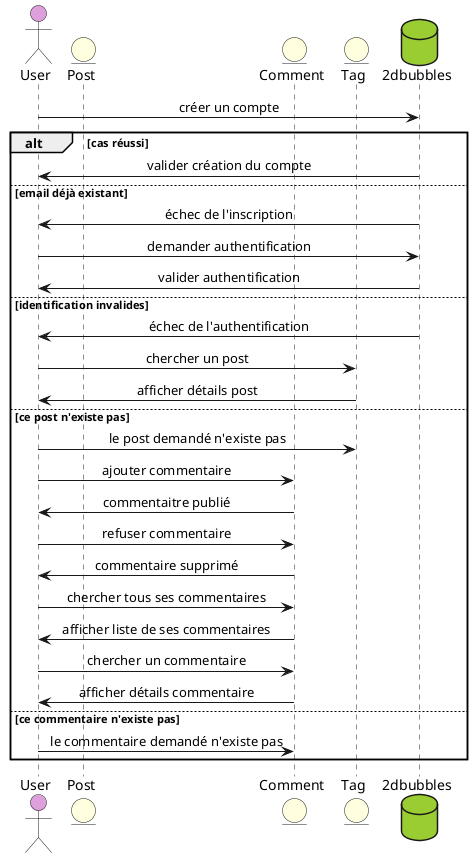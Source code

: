 @startuml UserSequence

skinparam responseMessageBelowArrow true
skinparam SequenceMessageAlignment center

actor User as User #Plum

entity Post as Post #LightYellow
entity Comment as Comment #LightYellow
entity Tag as Tag #LightYellow

database 2dbubbles as 2dbubbles #YellowGreen

User -> 2dbubbles: créer un compte
alt cas réussi
2dbubbles -> User: valider création du compte
else email déjà existant 
2dbubbles -> User: échec de l'inscription

User -> 2dbubbles: demander authentification 
2dbubbles -> User: valider authentification 
else identification invalides
2dbubbles -> User: échec de l'authentification

' Avoir si ok
User -> Tag: chercher un post
Tag -> User: afficher détails post
else ce post n'existe pas
User -> Tag: le post demandé n'existe pas

User -> Comment: ajouter commentaire
Comment -> User: commentaitre publié
User -> Comment: refuser commentaire
Comment -> User: commentaire supprimé

User -> Comment: chercher tous ses commentaires
Comment -> User: afficher liste de ses commentaires

User -> Comment: chercher un commentaire
Comment -> User: afficher détails commentaire
else ce commentaire n'existe pas
User -> Comment: le commentaire demandé n'existe pas

end
@enduml
